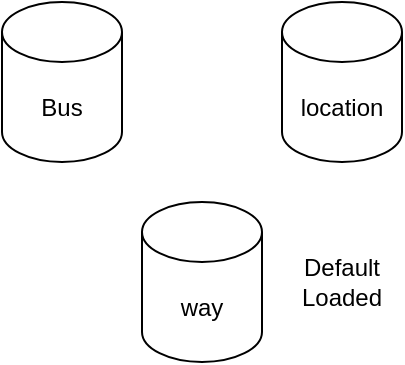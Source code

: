 <mxfile>
    <diagram id="N-bFOrXWI5n8Pyuu4j1L" name="Page-1">
        <mxGraphModel dx="499" dy="310" grid="1" gridSize="10" guides="1" tooltips="1" connect="1" arrows="1" fold="1" page="1" pageScale="1" pageWidth="850" pageHeight="1100" math="0" shadow="0">
            <root>
                <mxCell id="0"/>
                <mxCell id="1" parent="0"/>
                <mxCell id="4" value="Bus" style="shape=cylinder3;whiteSpace=wrap;html=1;boundedLbl=1;backgroundOutline=1;size=15;" vertex="1" parent="1">
                    <mxGeometry x="200" y="100" width="60" height="80" as="geometry"/>
                </mxCell>
                <mxCell id="5" value="way" style="shape=cylinder3;whiteSpace=wrap;html=1;boundedLbl=1;backgroundOutline=1;size=15;" vertex="1" parent="1">
                    <mxGeometry x="270" y="200" width="60" height="80" as="geometry"/>
                </mxCell>
                <mxCell id="6" value="location" style="shape=cylinder3;whiteSpace=wrap;html=1;boundedLbl=1;backgroundOutline=1;size=15;" vertex="1" parent="1">
                    <mxGeometry x="340" y="100" width="60" height="80" as="geometry"/>
                </mxCell>
                <mxCell id="7" value="Default Loaded" style="text;html=1;align=center;verticalAlign=middle;whiteSpace=wrap;rounded=0;" vertex="1" parent="1">
                    <mxGeometry x="340" y="225" width="60" height="30" as="geometry"/>
                </mxCell>
            </root>
        </mxGraphModel>
    </diagram>
</mxfile>
